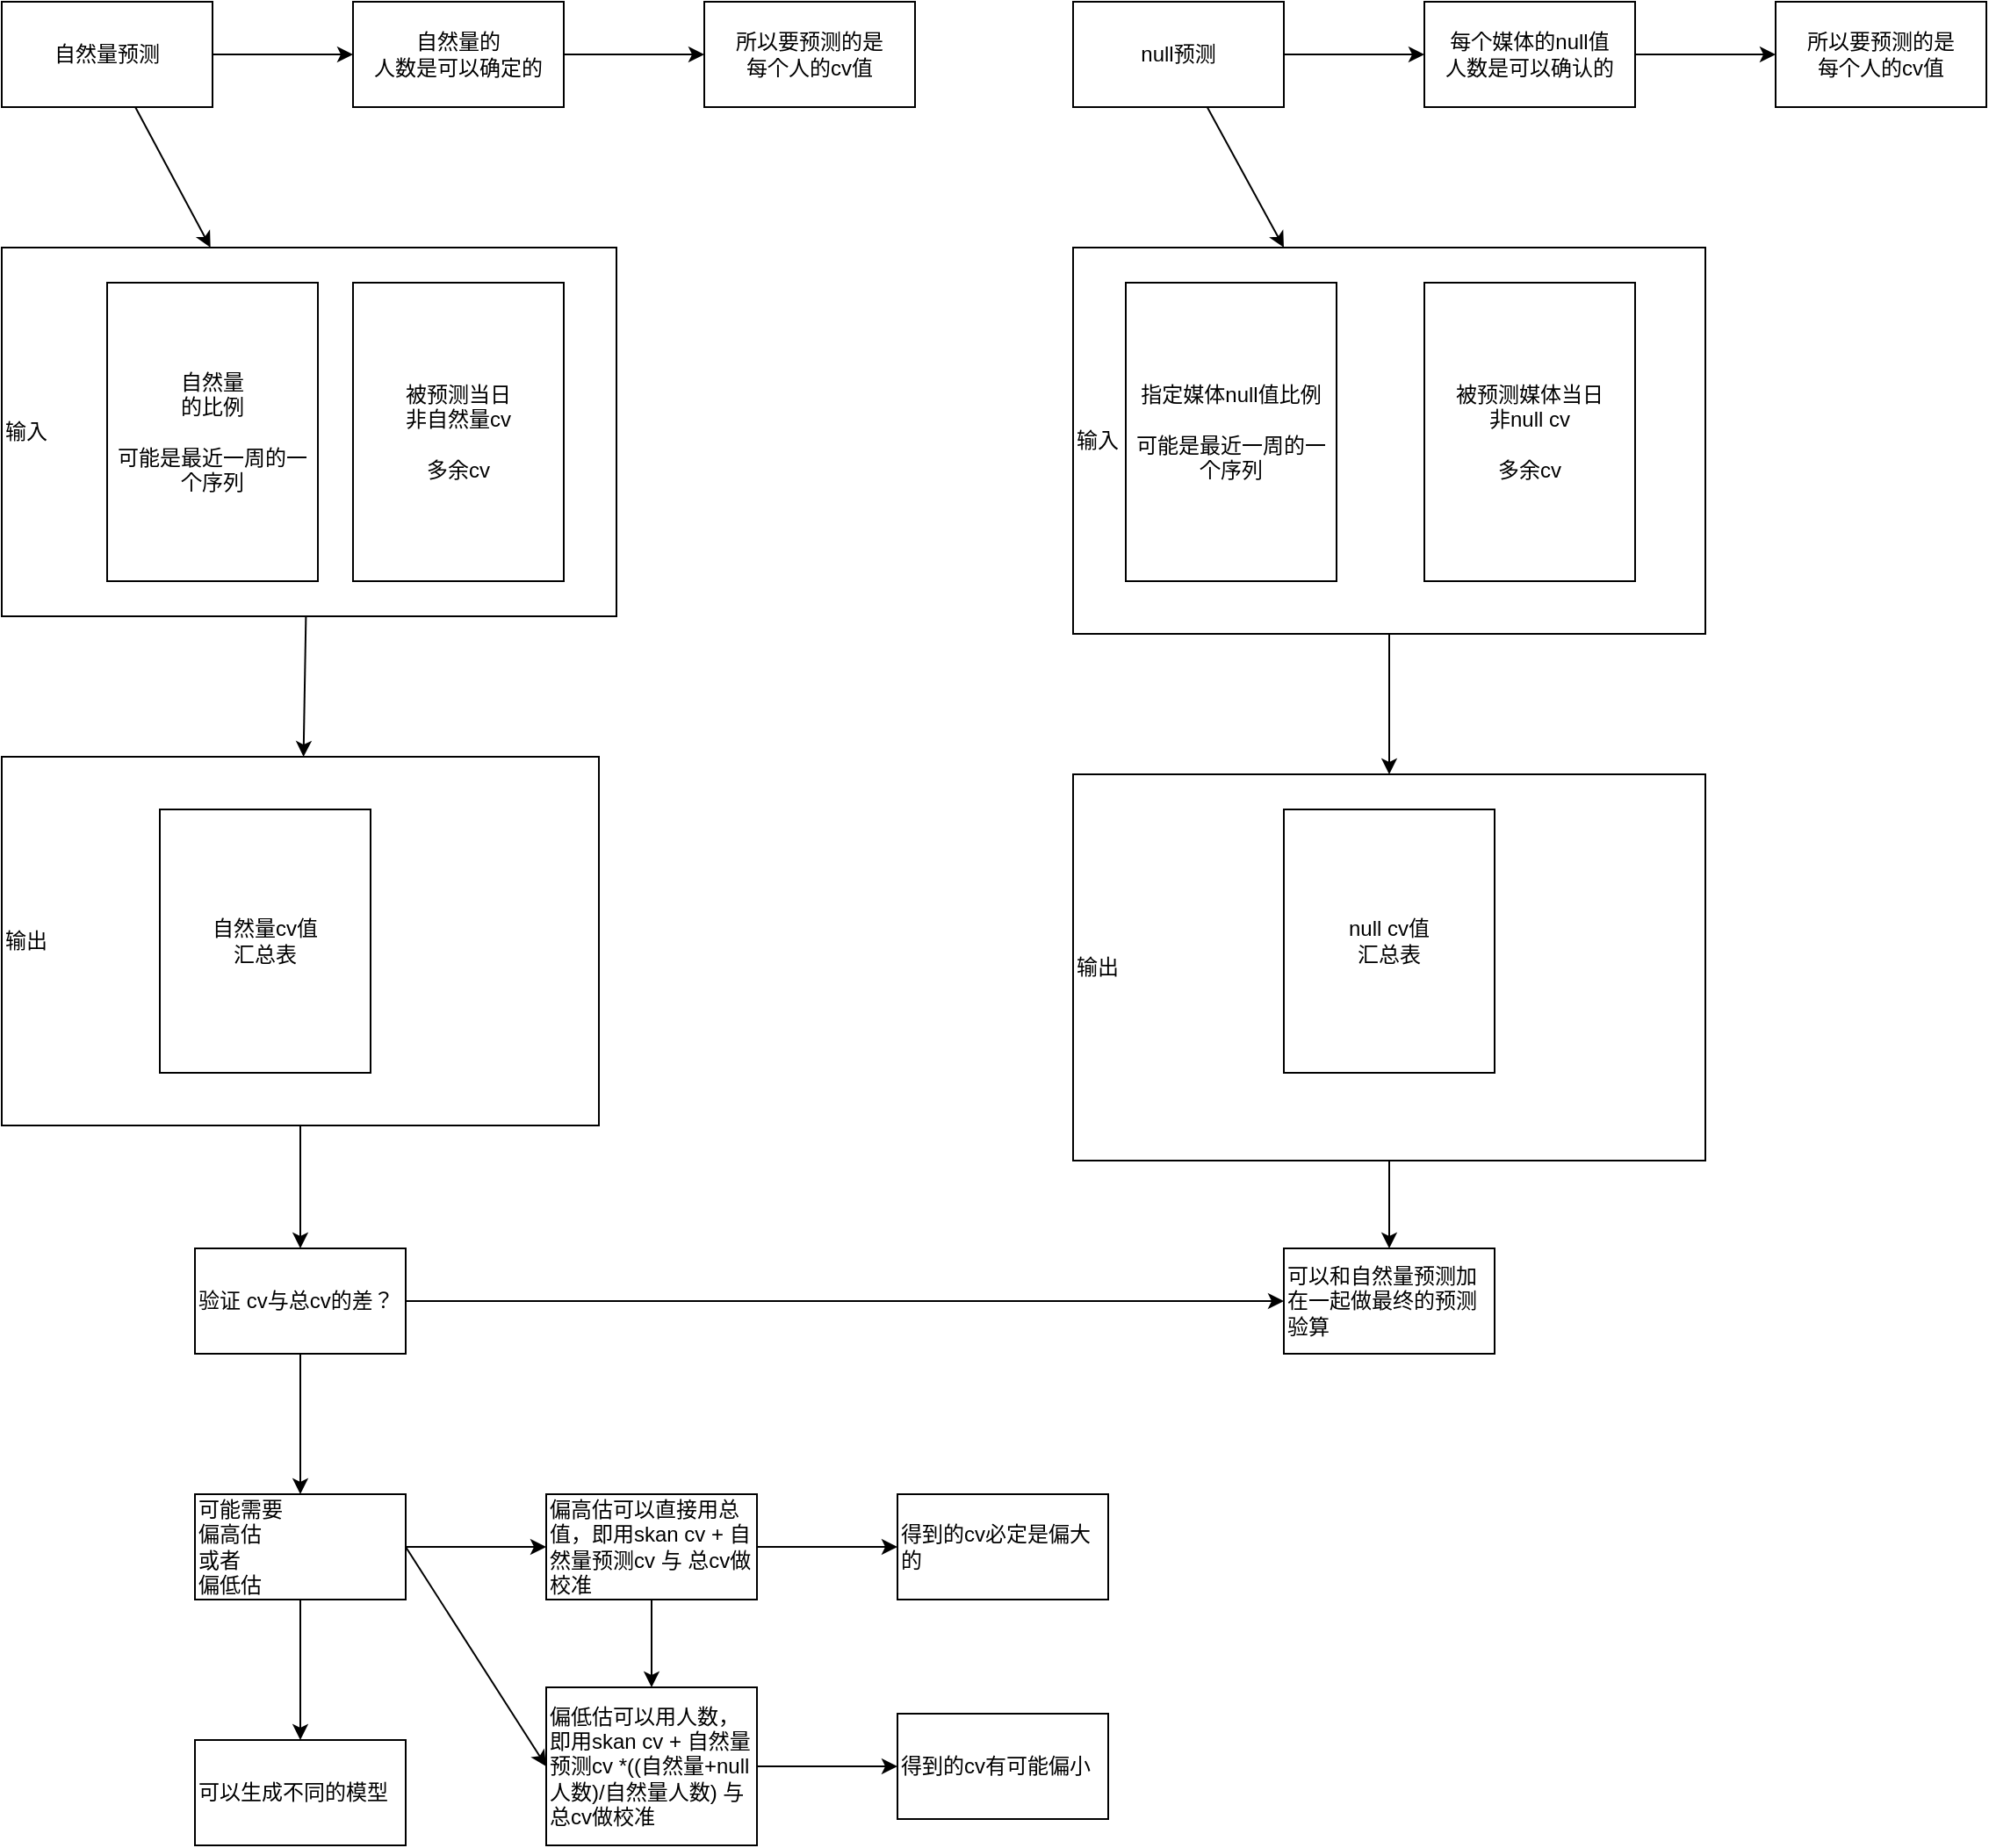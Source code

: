 <mxfile>
    <diagram id="xROlc6mwYwu2OEyD-exM" name="Page-1">
        <mxGraphModel dx="916" dy="593" grid="1" gridSize="10" guides="1" tooltips="1" connect="1" arrows="1" fold="1" page="1" pageScale="1" pageWidth="827" pageHeight="1169" math="0" shadow="0">
            <root>
                <mxCell id="0"/>
                <mxCell id="1" parent="0"/>
                <mxCell id="4" value="" style="edgeStyle=none;html=1;" edge="1" parent="1" source="2" target="3">
                    <mxGeometry relative="1" as="geometry"/>
                </mxCell>
                <mxCell id="11" value="" style="edgeStyle=none;html=1;" edge="1" parent="1" source="2" target="10">
                    <mxGeometry relative="1" as="geometry"/>
                </mxCell>
                <mxCell id="2" value="自然量预测" style="rounded=0;whiteSpace=wrap;html=1;" vertex="1" parent="1">
                    <mxGeometry x="80" y="40" width="120" height="60" as="geometry"/>
                </mxCell>
                <mxCell id="8" value="" style="edgeStyle=none;html=1;" edge="1" parent="1" source="3" target="7">
                    <mxGeometry relative="1" as="geometry"/>
                </mxCell>
                <mxCell id="3" value="&lt;div&gt;&lt;span&gt;输入&lt;/span&gt;&lt;/div&gt;" style="whiteSpace=wrap;html=1;rounded=0;align=left;" vertex="1" parent="1">
                    <mxGeometry x="80" y="180" width="350" height="210" as="geometry"/>
                </mxCell>
                <mxCell id="5" value="自然量&lt;br&gt;的比例&lt;br&gt;&lt;br&gt;可能是最近一周的一个序列" style="rounded=0;whiteSpace=wrap;html=1;" vertex="1" parent="1">
                    <mxGeometry x="140" y="200" width="120" height="170" as="geometry"/>
                </mxCell>
                <mxCell id="6" value="被预测当日&lt;br&gt;非自然量cv&lt;br&gt;&lt;br&gt;多余cv" style="rounded=0;whiteSpace=wrap;html=1;" vertex="1" parent="1">
                    <mxGeometry x="280" y="200" width="120" height="170" as="geometry"/>
                </mxCell>
                <mxCell id="15" value="" style="edgeStyle=none;html=1;" edge="1" parent="1" source="7" target="14">
                    <mxGeometry relative="1" as="geometry"/>
                </mxCell>
                <mxCell id="7" value="&lt;div&gt;&lt;span&gt;输出&lt;/span&gt;&lt;/div&gt;" style="whiteSpace=wrap;html=1;rounded=0;align=left;" vertex="1" parent="1">
                    <mxGeometry x="80" y="470" width="340" height="210" as="geometry"/>
                </mxCell>
                <mxCell id="9" value="自然量cv值&lt;br&gt;汇总表" style="rounded=0;whiteSpace=wrap;html=1;" vertex="1" parent="1">
                    <mxGeometry x="170" y="500" width="120" height="150" as="geometry"/>
                </mxCell>
                <mxCell id="13" value="" style="edgeStyle=none;html=1;" edge="1" parent="1" source="10" target="12">
                    <mxGeometry relative="1" as="geometry"/>
                </mxCell>
                <mxCell id="10" value="自然量的&lt;br&gt;人数是可以确定的" style="whiteSpace=wrap;html=1;rounded=0;" vertex="1" parent="1">
                    <mxGeometry x="280" y="40" width="120" height="60" as="geometry"/>
                </mxCell>
                <mxCell id="12" value="所以要预测的是&lt;br&gt;每个人的cv值" style="whiteSpace=wrap;html=1;rounded=0;" vertex="1" parent="1">
                    <mxGeometry x="480" y="40" width="120" height="60" as="geometry"/>
                </mxCell>
                <mxCell id="34" value="" style="edgeStyle=none;html=1;" edge="1" parent="1" source="14" target="33">
                    <mxGeometry relative="1" as="geometry"/>
                </mxCell>
                <mxCell id="14" value="验证 cv与总cv的差？" style="whiteSpace=wrap;html=1;align=left;rounded=0;" vertex="1" parent="1">
                    <mxGeometry x="190" y="750" width="120" height="60" as="geometry"/>
                </mxCell>
                <mxCell id="18" value="" style="edgeStyle=none;html=1;" edge="1" parent="1" source="16" target="17">
                    <mxGeometry relative="1" as="geometry"/>
                </mxCell>
                <mxCell id="20" value="" style="edgeStyle=none;html=1;" edge="1" parent="1" source="16" target="19">
                    <mxGeometry relative="1" as="geometry"/>
                </mxCell>
                <mxCell id="16" value="null预测" style="rounded=0;whiteSpace=wrap;html=1;" vertex="1" parent="1">
                    <mxGeometry x="690" y="40" width="120" height="60" as="geometry"/>
                </mxCell>
                <mxCell id="28" value="" style="edgeStyle=none;html=1;" edge="1" parent="1" source="17" target="27">
                    <mxGeometry relative="1" as="geometry"/>
                </mxCell>
                <mxCell id="17" value="输入" style="rounded=0;whiteSpace=wrap;html=1;align=left;" vertex="1" parent="1">
                    <mxGeometry x="690" y="180" width="360" height="220" as="geometry"/>
                </mxCell>
                <mxCell id="22" value="" style="edgeStyle=none;html=1;" edge="1" parent="1" source="19" target="21">
                    <mxGeometry relative="1" as="geometry"/>
                </mxCell>
                <mxCell id="19" value="每个媒体的null值&lt;br&gt;人数是可以确认的" style="whiteSpace=wrap;html=1;rounded=0;" vertex="1" parent="1">
                    <mxGeometry x="890" y="40" width="120" height="60" as="geometry"/>
                </mxCell>
                <mxCell id="21" value="&lt;span&gt;所以要预测的是&lt;/span&gt;&lt;br&gt;&lt;span&gt;每个人的cv值&lt;/span&gt;" style="whiteSpace=wrap;html=1;rounded=0;" vertex="1" parent="1">
                    <mxGeometry x="1090" y="40" width="120" height="60" as="geometry"/>
                </mxCell>
                <mxCell id="23" value="指定媒体null值比例&lt;br&gt;&lt;br&gt;可能是最近一周的一个序列" style="rounded=0;whiteSpace=wrap;html=1;" vertex="1" parent="1">
                    <mxGeometry x="720" y="200" width="120" height="170" as="geometry"/>
                </mxCell>
                <mxCell id="24" value="被预测媒体当日&lt;br&gt;非null cv&lt;br&gt;&lt;br&gt;多余cv" style="rounded=0;whiteSpace=wrap;html=1;" vertex="1" parent="1">
                    <mxGeometry x="890" y="200" width="120" height="170" as="geometry"/>
                </mxCell>
                <mxCell id="31" value="" style="edgeStyle=none;html=1;" edge="1" parent="1" source="27" target="30">
                    <mxGeometry relative="1" as="geometry"/>
                </mxCell>
                <mxCell id="27" value="输出" style="rounded=0;whiteSpace=wrap;html=1;align=left;" vertex="1" parent="1">
                    <mxGeometry x="690" y="480" width="360" height="220" as="geometry"/>
                </mxCell>
                <mxCell id="29" value="null cv值&lt;br&gt;汇总表" style="rounded=0;whiteSpace=wrap;html=1;" vertex="1" parent="1">
                    <mxGeometry x="810" y="500" width="120" height="150" as="geometry"/>
                </mxCell>
                <mxCell id="30" value="可以和自然量预测加在一起做最终的预测验算" style="whiteSpace=wrap;html=1;align=left;rounded=0;" vertex="1" parent="1">
                    <mxGeometry x="810" y="750" width="120" height="60" as="geometry"/>
                </mxCell>
                <mxCell id="32" value="" style="endArrow=classic;html=1;exitX=1;exitY=0.5;exitDx=0;exitDy=0;entryX=0;entryY=0.5;entryDx=0;entryDy=0;" edge="1" parent="1" source="14" target="30">
                    <mxGeometry width="50" height="50" relative="1" as="geometry">
                        <mxPoint x="570" y="820" as="sourcePoint"/>
                        <mxPoint x="620" y="770" as="targetPoint"/>
                    </mxGeometry>
                </mxCell>
                <mxCell id="36" value="" style="edgeStyle=none;html=1;" edge="1" parent="1" source="33" target="35">
                    <mxGeometry relative="1" as="geometry"/>
                </mxCell>
                <mxCell id="41" value="" style="edgeStyle=none;html=1;" edge="1" parent="1" source="33" target="40">
                    <mxGeometry relative="1" as="geometry"/>
                </mxCell>
                <mxCell id="33" value="可能需要&lt;br&gt;偏高估&lt;br&gt;或者&lt;br&gt;偏低估" style="whiteSpace=wrap;html=1;align=left;rounded=0;" vertex="1" parent="1">
                    <mxGeometry x="190" y="890" width="120" height="60" as="geometry"/>
                </mxCell>
                <mxCell id="38" value="" style="edgeStyle=none;html=1;" edge="1" parent="1" source="35" target="37">
                    <mxGeometry relative="1" as="geometry"/>
                </mxCell>
                <mxCell id="43" value="" style="edgeStyle=none;html=1;" edge="1" parent="1" source="35" target="42">
                    <mxGeometry relative="1" as="geometry"/>
                </mxCell>
                <mxCell id="35" value="偏高估可以直接用总值，即用skan cv + 自然量预测cv 与 总cv做校准" style="whiteSpace=wrap;html=1;align=left;rounded=0;" vertex="1" parent="1">
                    <mxGeometry x="390" y="890" width="120" height="60" as="geometry"/>
                </mxCell>
                <mxCell id="45" value="" style="edgeStyle=none;html=1;" edge="1" parent="1" source="37" target="44">
                    <mxGeometry relative="1" as="geometry"/>
                </mxCell>
                <mxCell id="37" value="偏低估可以用人数，即用skan cv + 自然量预测cv *((自然量+null人数)/自然量人数) 与 总cv做校准" style="whiteSpace=wrap;html=1;align=left;rounded=0;" vertex="1" parent="1">
                    <mxGeometry x="390" y="1000" width="120" height="90" as="geometry"/>
                </mxCell>
                <mxCell id="39" value="" style="endArrow=classic;html=1;entryX=0;entryY=0.5;entryDx=0;entryDy=0;" edge="1" parent="1" target="37">
                    <mxGeometry width="50" height="50" relative="1" as="geometry">
                        <mxPoint x="310" y="920" as="sourcePoint"/>
                        <mxPoint x="670" y="890" as="targetPoint"/>
                    </mxGeometry>
                </mxCell>
                <mxCell id="40" value="可以生成不同的模型" style="whiteSpace=wrap;html=1;align=left;rounded=0;" vertex="1" parent="1">
                    <mxGeometry x="190" y="1030" width="120" height="60" as="geometry"/>
                </mxCell>
                <mxCell id="42" value="得到的cv必定是偏大的" style="whiteSpace=wrap;html=1;align=left;rounded=0;" vertex="1" parent="1">
                    <mxGeometry x="590" y="890" width="120" height="60" as="geometry"/>
                </mxCell>
                <mxCell id="44" value="得到的cv有可能偏小" style="whiteSpace=wrap;html=1;align=left;rounded=0;" vertex="1" parent="1">
                    <mxGeometry x="590" y="1015" width="120" height="60" as="geometry"/>
                </mxCell>
            </root>
        </mxGraphModel>
    </diagram>
</mxfile>